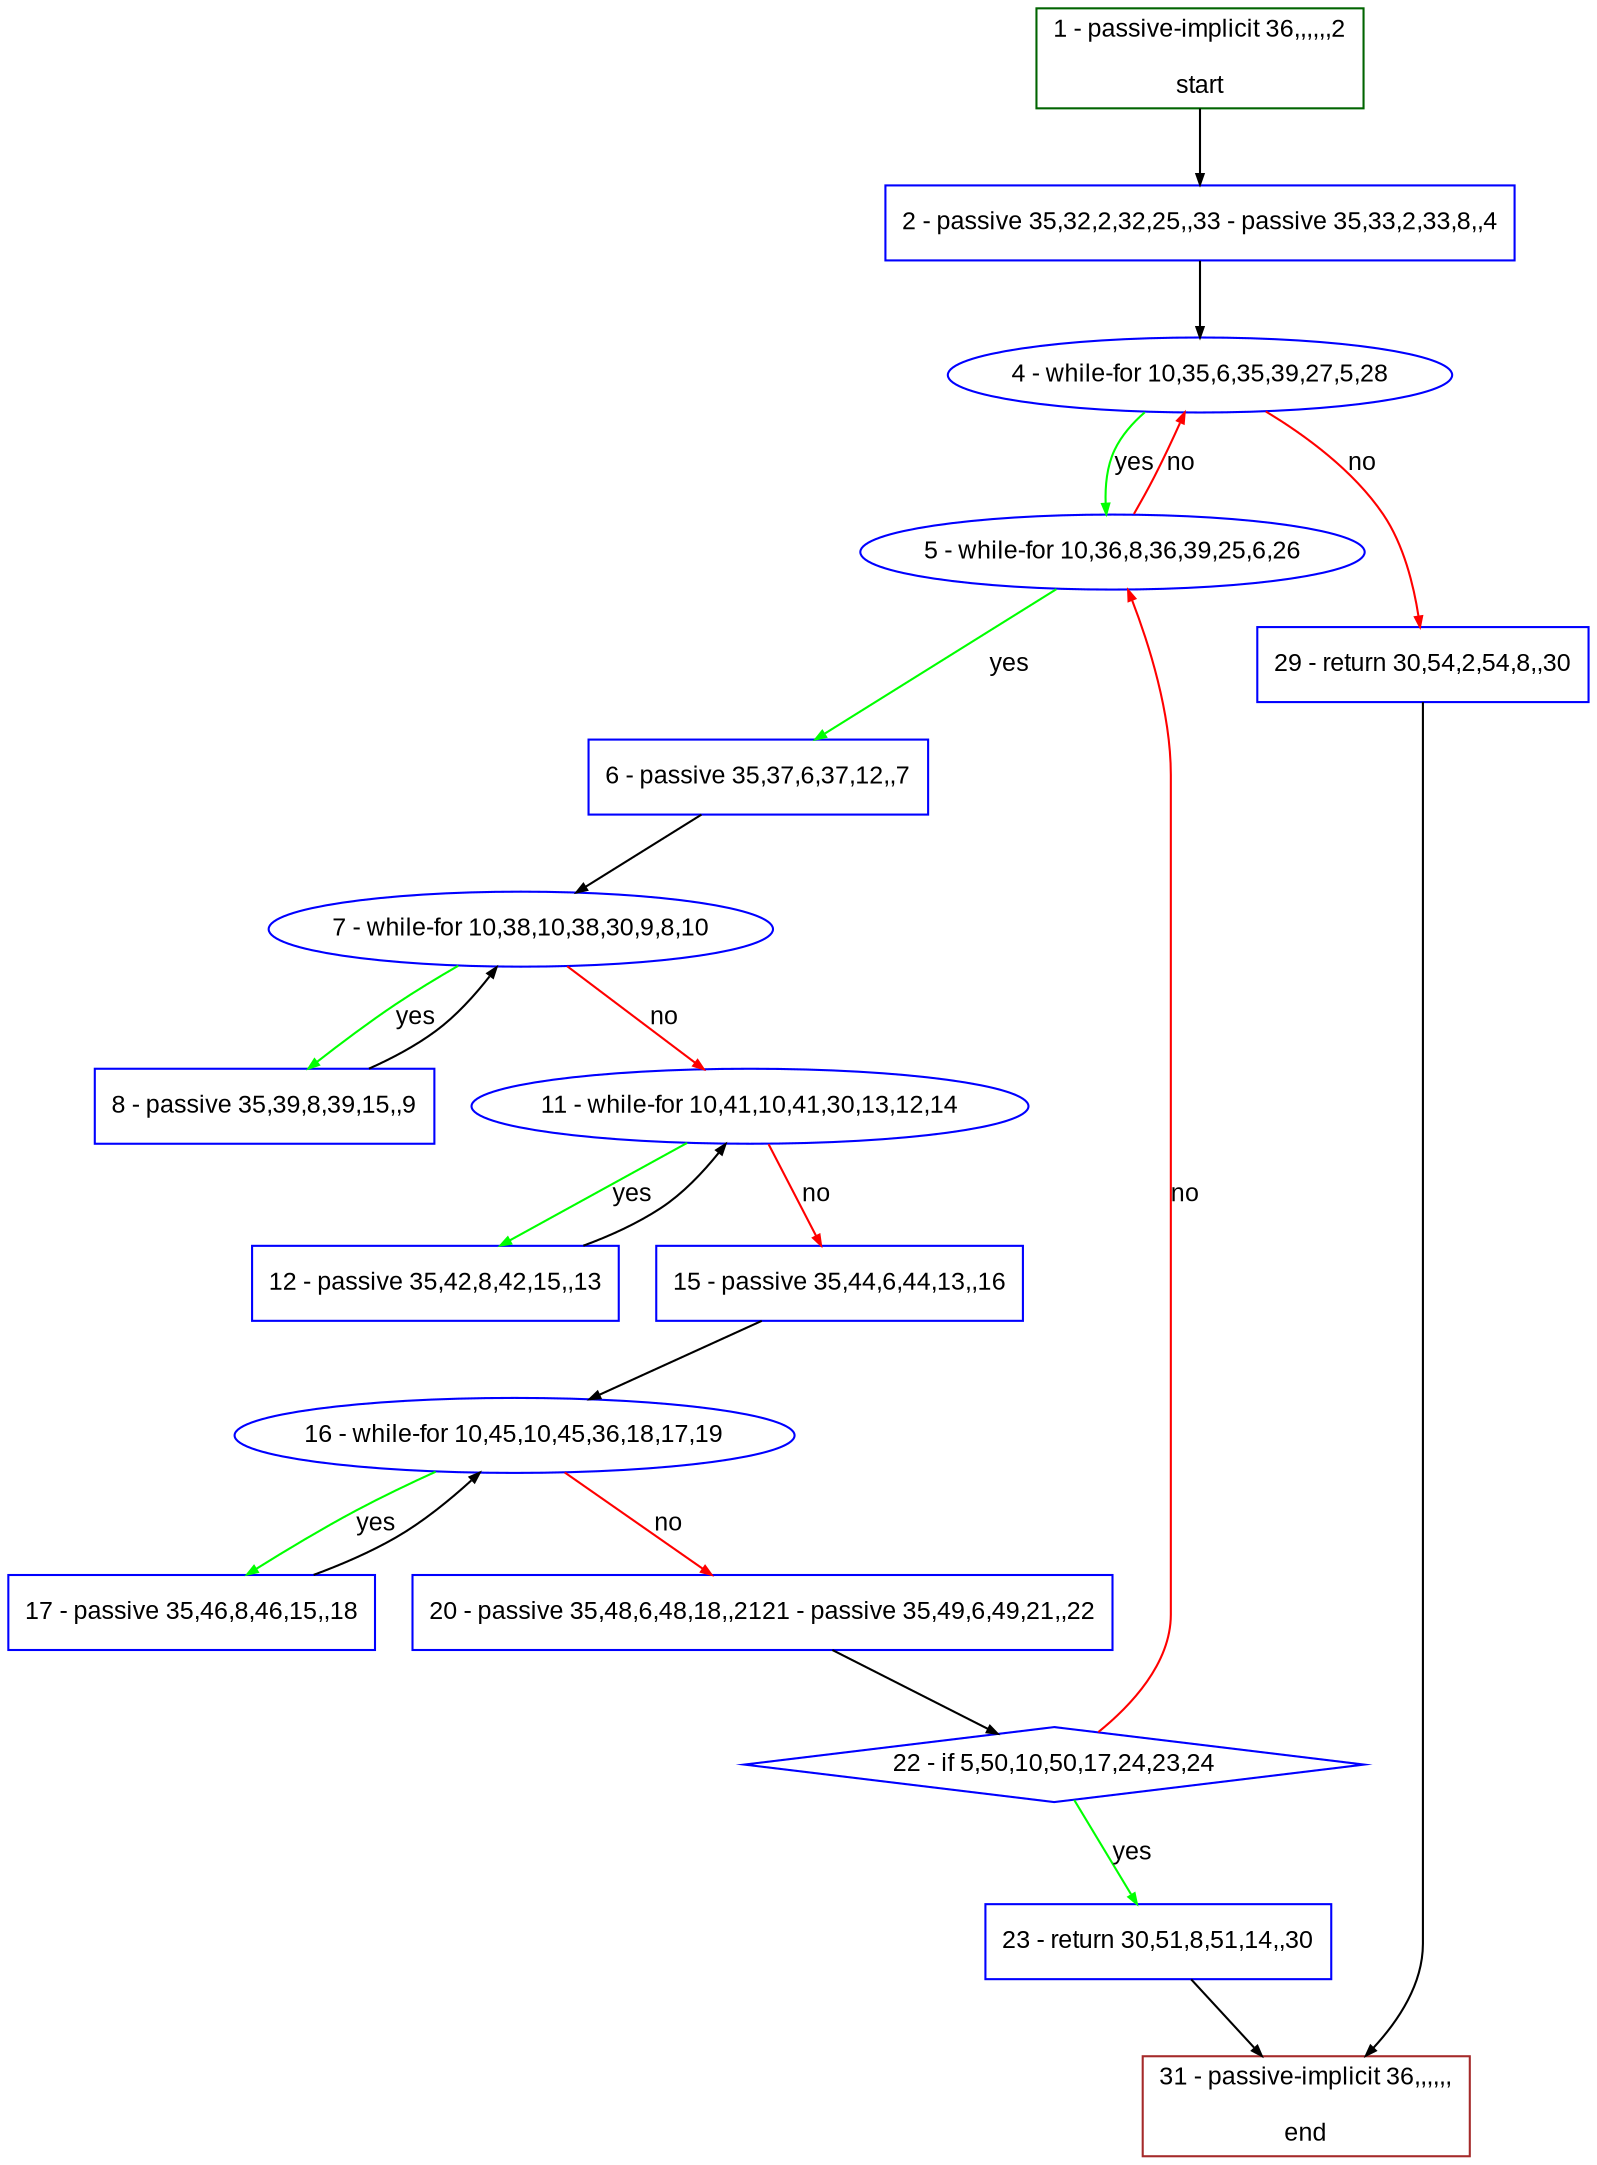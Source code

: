 digraph "" {
  graph [bgcolor="white", fillcolor="#FFFFCC", pack="true", packmode="clust", fontname="Arial", label="", fontsize="12", compound="true", style="rounded,filled"];
  node [node_initialized="no", fillcolor="white", fontname="Arial", label="", color="grey", fontsize="12", fixedsize="false", compound="true", shape="rectangle", style="filled"];
  edge [arrowtail="none", lhead="", fontcolor="black", fontname="Arial", label="", color="black", fontsize="12", arrowhead="normal", arrowsize="0.5", compound="true", ltail="", dir="forward"];
  __N1 [fillcolor="#ffffff", label="2 - passive 35,32,2,32,25,,33 - passive 35,33,2,33,8,,4", color="#0000ff", shape="box", style="filled"];
  __N2 [fillcolor="#ffffff", label="1 - passive-implicit 36,,,,,,2\n\nstart", color="#006400", shape="box", style="filled"];
  __N3 [fillcolor="#ffffff", label="4 - while-for 10,35,6,35,39,27,5,28", color="#0000ff", shape="oval", style="filled"];
  __N4 [fillcolor="#ffffff", label="5 - while-for 10,36,8,36,39,25,6,26", color="#0000ff", shape="oval", style="filled"];
  __N5 [fillcolor="#ffffff", label="29 - return 30,54,2,54,8,,30", color="#0000ff", shape="box", style="filled"];
  __N6 [fillcolor="#ffffff", label="6 - passive 35,37,6,37,12,,7", color="#0000ff", shape="box", style="filled"];
  __N7 [fillcolor="#ffffff", label="7 - while-for 10,38,10,38,30,9,8,10", color="#0000ff", shape="oval", style="filled"];
  __N8 [fillcolor="#ffffff", label="8 - passive 35,39,8,39,15,,9", color="#0000ff", shape="box", style="filled"];
  __N9 [fillcolor="#ffffff", label="11 - while-for 10,41,10,41,30,13,12,14", color="#0000ff", shape="oval", style="filled"];
  __N10 [fillcolor="#ffffff", label="12 - passive 35,42,8,42,15,,13", color="#0000ff", shape="box", style="filled"];
  __N11 [fillcolor="#ffffff", label="15 - passive 35,44,6,44,13,,16", color="#0000ff", shape="box", style="filled"];
  __N12 [fillcolor="#ffffff", label="16 - while-for 10,45,10,45,36,18,17,19", color="#0000ff", shape="oval", style="filled"];
  __N13 [fillcolor="#ffffff", label="17 - passive 35,46,8,46,15,,18", color="#0000ff", shape="box", style="filled"];
  __N14 [fillcolor="#ffffff", label="20 - passive 35,48,6,48,18,,2121 - passive 35,49,6,49,21,,22", color="#0000ff", shape="box", style="filled"];
  __N15 [fillcolor="#ffffff", label="22 - if 5,50,10,50,17,24,23,24", color="#0000ff", shape="diamond", style="filled"];
  __N16 [fillcolor="#ffffff", label="23 - return 30,51,8,51,14,,30", color="#0000ff", shape="box", style="filled"];
  __N17 [fillcolor="#ffffff", label="31 - passive-implicit 36,,,,,,\n\nend", color="#a52a2a", shape="box", style="filled"];
  __N2 -> __N1 [arrowtail="none", color="#000000", label="", arrowhead="normal", dir="forward"];
  __N1 -> __N3 [arrowtail="none", color="#000000", label="", arrowhead="normal", dir="forward"];
  __N3 -> __N4 [arrowtail="none", color="#00ff00", label="yes", arrowhead="normal", dir="forward"];
  __N4 -> __N3 [arrowtail="none", color="#ff0000", label="no", arrowhead="normal", dir="forward"];
  __N3 -> __N5 [arrowtail="none", color="#ff0000", label="no", arrowhead="normal", dir="forward"];
  __N4 -> __N6 [arrowtail="none", color="#00ff00", label="yes", arrowhead="normal", dir="forward"];
  __N6 -> __N7 [arrowtail="none", color="#000000", label="", arrowhead="normal", dir="forward"];
  __N7 -> __N8 [arrowtail="none", color="#00ff00", label="yes", arrowhead="normal", dir="forward"];
  __N8 -> __N7 [arrowtail="none", color="#000000", label="", arrowhead="normal", dir="forward"];
  __N7 -> __N9 [arrowtail="none", color="#ff0000", label="no", arrowhead="normal", dir="forward"];
  __N9 -> __N10 [arrowtail="none", color="#00ff00", label="yes", arrowhead="normal", dir="forward"];
  __N10 -> __N9 [arrowtail="none", color="#000000", label="", arrowhead="normal", dir="forward"];
  __N9 -> __N11 [arrowtail="none", color="#ff0000", label="no", arrowhead="normal", dir="forward"];
  __N11 -> __N12 [arrowtail="none", color="#000000", label="", arrowhead="normal", dir="forward"];
  __N12 -> __N13 [arrowtail="none", color="#00ff00", label="yes", arrowhead="normal", dir="forward"];
  __N13 -> __N12 [arrowtail="none", color="#000000", label="", arrowhead="normal", dir="forward"];
  __N12 -> __N14 [arrowtail="none", color="#ff0000", label="no", arrowhead="normal", dir="forward"];
  __N14 -> __N15 [arrowtail="none", color="#000000", label="", arrowhead="normal", dir="forward"];
  __N15 -> __N4 [arrowtail="none", color="#ff0000", label="no", arrowhead="normal", dir="forward"];
  __N15 -> __N16 [arrowtail="none", color="#00ff00", label="yes", arrowhead="normal", dir="forward"];
  __N16 -> __N17 [arrowtail="none", color="#000000", label="", arrowhead="normal", dir="forward"];
  __N5 -> __N17 [arrowtail="none", color="#000000", label="", arrowhead="normal", dir="forward"];
}
